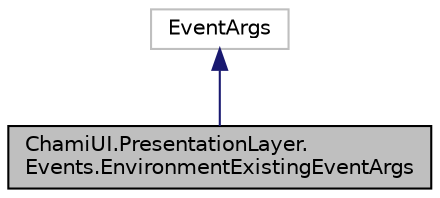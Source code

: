 digraph "ChamiUI.PresentationLayer.Events.EnvironmentExistingEventArgs"
{
 // LATEX_PDF_SIZE
  edge [fontname="Helvetica",fontsize="10",labelfontname="Helvetica",labelfontsize="10"];
  node [fontname="Helvetica",fontsize="10",shape=record];
  Node1 [label="ChamiUI.PresentationLayer.\lEvents.EnvironmentExistingEventArgs",height=0.2,width=0.4,color="black", fillcolor="grey75", style="filled", fontcolor="black",tooltip="Subclass of EventArgs used by the EnvironmentExisting event."];
  Node2 -> Node1 [dir="back",color="midnightblue",fontsize="10",style="solid",fontname="Helvetica"];
  Node2 [label="EventArgs",height=0.2,width=0.4,color="grey75", fillcolor="white", style="filled",tooltip=" "];
}

